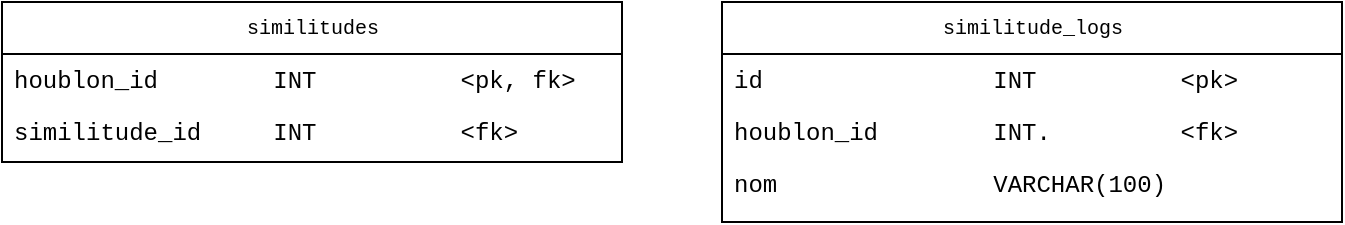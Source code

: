 <mxfile version="24.2.5" type="device">
  <diagram name="Page-1" id="c4acf3e9-155e-7222-9cf6-157b1a14988f">
    <mxGraphModel dx="1026" dy="680" grid="1" gridSize="10" guides="1" tooltips="1" connect="1" arrows="1" fold="1" page="1" pageScale="1" pageWidth="850" pageHeight="1100" background="none" math="0" shadow="0">
      <root>
        <mxCell id="0" />
        <mxCell id="1" parent="0" />
        <mxCell id="4COk2VPTOHfpMLbUNnhE-7" value="similitude_logs" style="swimlane;html=1;fontStyle=0;childLayout=stackLayout;horizontal=1;startSize=26;fillColor=none;horizontalStack=0;resizeParent=1;resizeLast=0;collapsible=1;marginBottom=0;swimlaneFillColor=#ffffff;rounded=0;shadow=0;comic=0;labelBackgroundColor=none;strokeWidth=1;fontFamily=Courier New;fontSize=10;align=center;" parent="1" vertex="1">
          <mxGeometry x="380" y="30" width="310" height="110" as="geometry" />
        </mxCell>
        <mxCell id="4COk2VPTOHfpMLbUNnhE-8" value="id&amp;nbsp; &amp;nbsp; &amp;nbsp; &amp;nbsp; &amp;nbsp; &amp;nbsp; &amp;nbsp; &amp;nbsp; INT&amp;nbsp; &amp;nbsp; &amp;nbsp; &amp;nbsp; &amp;nbsp; &amp;lt;pk&amp;gt;" style="text;html=1;strokeColor=none;fillColor=none;align=left;verticalAlign=top;spacingLeft=4;spacingRight=4;whiteSpace=wrap;overflow=hidden;rotatable=0;points=[[0,0.5],[1,0.5]];portConstraint=eastwest;fontFamily=Courier New;" parent="4COk2VPTOHfpMLbUNnhE-7" vertex="1">
          <mxGeometry y="26" width="310" height="26" as="geometry" />
        </mxCell>
        <mxCell id="4COk2VPTOHfpMLbUNnhE-9" value="houblon_id&amp;nbsp; &amp;nbsp; &amp;nbsp; &amp;nbsp; INT.&amp;nbsp; &amp;nbsp; &amp;nbsp; &amp;nbsp; &amp;nbsp;&amp;lt;fk&amp;gt;" style="text;html=1;strokeColor=none;fillColor=none;align=left;verticalAlign=top;spacingLeft=4;spacingRight=4;whiteSpace=wrap;overflow=hidden;rotatable=0;points=[[0,0.5],[1,0.5]];portConstraint=eastwest;fontFamily=Courier New;" parent="4COk2VPTOHfpMLbUNnhE-7" vertex="1">
          <mxGeometry y="52" width="310" height="26" as="geometry" />
        </mxCell>
        <mxCell id="4COk2VPTOHfpMLbUNnhE-10" value="nom&amp;nbsp; &amp;nbsp; &amp;nbsp; &amp;nbsp; &amp;nbsp; &amp;nbsp; &amp;nbsp; &amp;nbsp;VARCHAR(100)" style="text;html=1;strokeColor=none;fillColor=none;align=left;verticalAlign=top;spacingLeft=4;spacingRight=4;whiteSpace=wrap;overflow=hidden;rotatable=0;points=[[0,0.5],[1,0.5]];portConstraint=eastwest;fontFamily=Courier New;" parent="4COk2VPTOHfpMLbUNnhE-7" vertex="1">
          <mxGeometry y="78" width="310" height="26" as="geometry" />
        </mxCell>
        <mxCell id="c4B6lk2PZCjJQVUuTmaD-22" value="similitudes" style="swimlane;html=1;fontStyle=0;childLayout=stackLayout;horizontal=1;startSize=26;fillColor=none;horizontalStack=0;resizeParent=1;resizeLast=0;collapsible=1;marginBottom=0;swimlaneFillColor=#ffffff;rounded=0;shadow=0;comic=0;labelBackgroundColor=none;strokeWidth=1;fontFamily=Courier New;fontSize=10;align=center;" vertex="1" parent="1">
          <mxGeometry x="20" y="30" width="310" height="80" as="geometry" />
        </mxCell>
        <mxCell id="c4B6lk2PZCjJQVUuTmaD-23" value="houblon_id&amp;nbsp; &amp;nbsp; &amp;nbsp; &amp;nbsp; INT&amp;nbsp; &amp;nbsp; &amp;nbsp; &amp;nbsp; &amp;nbsp; &amp;lt;pk, fk&amp;gt;" style="text;html=1;strokeColor=none;fillColor=none;align=left;verticalAlign=top;spacingLeft=4;spacingRight=4;whiteSpace=wrap;overflow=hidden;rotatable=0;points=[[0,0.5],[1,0.5]];portConstraint=eastwest;fontFamily=Courier New;" vertex="1" parent="c4B6lk2PZCjJQVUuTmaD-22">
          <mxGeometry y="26" width="310" height="26" as="geometry" />
        </mxCell>
        <mxCell id="c4B6lk2PZCjJQVUuTmaD-24" value="similitude_id&amp;nbsp; &amp;nbsp; &amp;nbsp;INT&amp;nbsp; &amp;nbsp; &amp;nbsp; &amp;nbsp; &amp;nbsp; &amp;lt;fk&amp;gt;" style="text;html=1;strokeColor=none;fillColor=none;align=left;verticalAlign=top;spacingLeft=4;spacingRight=4;whiteSpace=wrap;overflow=hidden;rotatable=0;points=[[0,0.5],[1,0.5]];portConstraint=eastwest;fontFamily=Courier New;" vertex="1" parent="c4B6lk2PZCjJQVUuTmaD-22">
          <mxGeometry y="52" width="310" height="26" as="geometry" />
        </mxCell>
      </root>
    </mxGraphModel>
  </diagram>
</mxfile>
